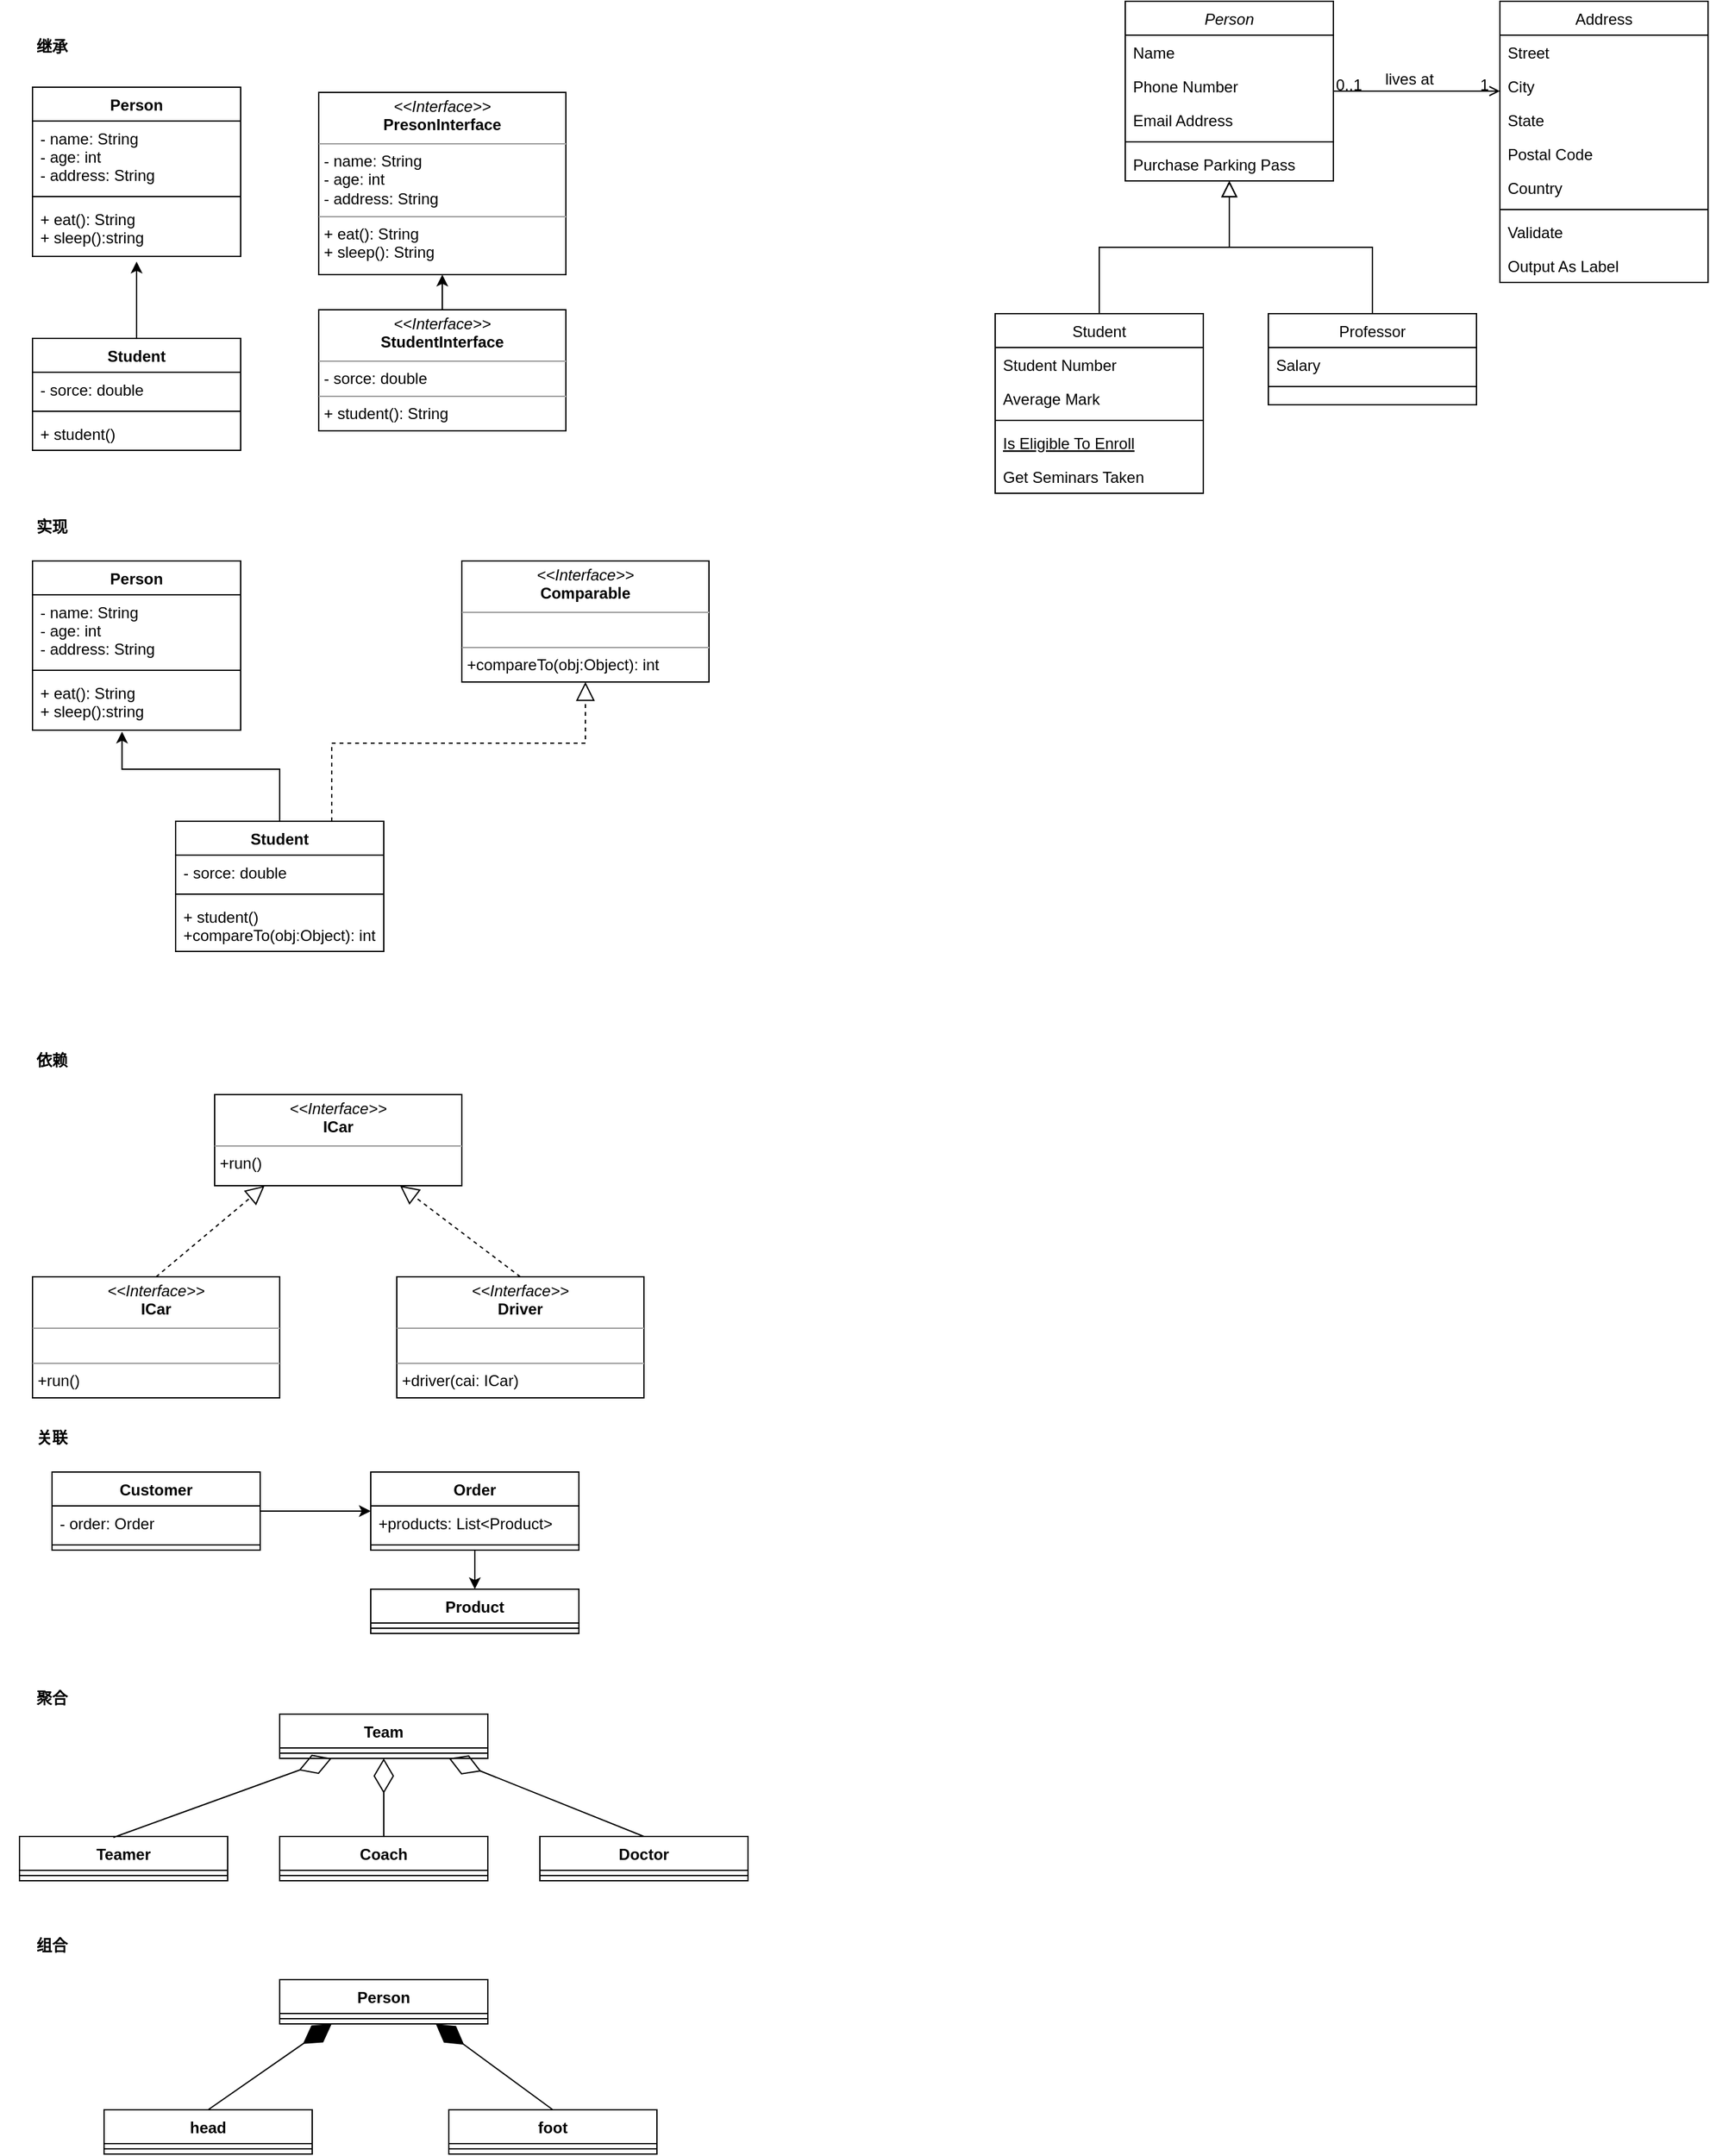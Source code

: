 <mxfile version="20.6.2" type="github">
  <diagram id="C5RBs43oDa-KdzZeNtuy" name="Page-1">
    <mxGraphModel dx="1973" dy="542" grid="1" gridSize="10" guides="1" tooltips="1" connect="1" arrows="1" fold="1" page="1" pageScale="1" pageWidth="827" pageHeight="1169" math="0" shadow="0">
      <root>
        <mxCell id="WIyWlLk6GJQsqaUBKTNV-0" />
        <mxCell id="WIyWlLk6GJQsqaUBKTNV-1" parent="WIyWlLk6GJQsqaUBKTNV-0" />
        <mxCell id="zkfFHV4jXpPFQw0GAbJ--0" value="Person" style="swimlane;fontStyle=2;align=center;verticalAlign=top;childLayout=stackLayout;horizontal=1;startSize=26;horizontalStack=0;resizeParent=1;resizeLast=0;collapsible=1;marginBottom=0;rounded=0;shadow=0;strokeWidth=1;" parent="WIyWlLk6GJQsqaUBKTNV-1" vertex="1">
          <mxGeometry x="70" y="10" width="160" height="138" as="geometry">
            <mxRectangle x="230" y="140" width="160" height="26" as="alternateBounds" />
          </mxGeometry>
        </mxCell>
        <mxCell id="zkfFHV4jXpPFQw0GAbJ--1" value="Name" style="text;align=left;verticalAlign=top;spacingLeft=4;spacingRight=4;overflow=hidden;rotatable=0;points=[[0,0.5],[1,0.5]];portConstraint=eastwest;" parent="zkfFHV4jXpPFQw0GAbJ--0" vertex="1">
          <mxGeometry y="26" width="160" height="26" as="geometry" />
        </mxCell>
        <mxCell id="zkfFHV4jXpPFQw0GAbJ--2" value="Phone Number" style="text;align=left;verticalAlign=top;spacingLeft=4;spacingRight=4;overflow=hidden;rotatable=0;points=[[0,0.5],[1,0.5]];portConstraint=eastwest;rounded=0;shadow=0;html=0;" parent="zkfFHV4jXpPFQw0GAbJ--0" vertex="1">
          <mxGeometry y="52" width="160" height="26" as="geometry" />
        </mxCell>
        <mxCell id="zkfFHV4jXpPFQw0GAbJ--3" value="Email Address" style="text;align=left;verticalAlign=top;spacingLeft=4;spacingRight=4;overflow=hidden;rotatable=0;points=[[0,0.5],[1,0.5]];portConstraint=eastwest;rounded=0;shadow=0;html=0;" parent="zkfFHV4jXpPFQw0GAbJ--0" vertex="1">
          <mxGeometry y="78" width="160" height="26" as="geometry" />
        </mxCell>
        <mxCell id="zkfFHV4jXpPFQw0GAbJ--4" value="" style="line;html=1;strokeWidth=1;align=left;verticalAlign=middle;spacingTop=-1;spacingLeft=3;spacingRight=3;rotatable=0;labelPosition=right;points=[];portConstraint=eastwest;" parent="zkfFHV4jXpPFQw0GAbJ--0" vertex="1">
          <mxGeometry y="104" width="160" height="8" as="geometry" />
        </mxCell>
        <mxCell id="zkfFHV4jXpPFQw0GAbJ--5" value="Purchase Parking Pass" style="text;align=left;verticalAlign=top;spacingLeft=4;spacingRight=4;overflow=hidden;rotatable=0;points=[[0,0.5],[1,0.5]];portConstraint=eastwest;" parent="zkfFHV4jXpPFQw0GAbJ--0" vertex="1">
          <mxGeometry y="112" width="160" height="26" as="geometry" />
        </mxCell>
        <mxCell id="zkfFHV4jXpPFQw0GAbJ--6" value="Student" style="swimlane;fontStyle=0;align=center;verticalAlign=top;childLayout=stackLayout;horizontal=1;startSize=26;horizontalStack=0;resizeParent=1;resizeLast=0;collapsible=1;marginBottom=0;rounded=0;shadow=0;strokeWidth=1;" parent="WIyWlLk6GJQsqaUBKTNV-1" vertex="1">
          <mxGeometry x="-30" y="250" width="160" height="138" as="geometry">
            <mxRectangle x="130" y="380" width="160" height="26" as="alternateBounds" />
          </mxGeometry>
        </mxCell>
        <mxCell id="zkfFHV4jXpPFQw0GAbJ--7" value="Student Number" style="text;align=left;verticalAlign=top;spacingLeft=4;spacingRight=4;overflow=hidden;rotatable=0;points=[[0,0.5],[1,0.5]];portConstraint=eastwest;" parent="zkfFHV4jXpPFQw0GAbJ--6" vertex="1">
          <mxGeometry y="26" width="160" height="26" as="geometry" />
        </mxCell>
        <mxCell id="zkfFHV4jXpPFQw0GAbJ--8" value="Average Mark" style="text;align=left;verticalAlign=top;spacingLeft=4;spacingRight=4;overflow=hidden;rotatable=0;points=[[0,0.5],[1,0.5]];portConstraint=eastwest;rounded=0;shadow=0;html=0;" parent="zkfFHV4jXpPFQw0GAbJ--6" vertex="1">
          <mxGeometry y="52" width="160" height="26" as="geometry" />
        </mxCell>
        <mxCell id="zkfFHV4jXpPFQw0GAbJ--9" value="" style="line;html=1;strokeWidth=1;align=left;verticalAlign=middle;spacingTop=-1;spacingLeft=3;spacingRight=3;rotatable=0;labelPosition=right;points=[];portConstraint=eastwest;" parent="zkfFHV4jXpPFQw0GAbJ--6" vertex="1">
          <mxGeometry y="78" width="160" height="8" as="geometry" />
        </mxCell>
        <mxCell id="zkfFHV4jXpPFQw0GAbJ--10" value="Is Eligible To Enroll" style="text;align=left;verticalAlign=top;spacingLeft=4;spacingRight=4;overflow=hidden;rotatable=0;points=[[0,0.5],[1,0.5]];portConstraint=eastwest;fontStyle=4" parent="zkfFHV4jXpPFQw0GAbJ--6" vertex="1">
          <mxGeometry y="86" width="160" height="26" as="geometry" />
        </mxCell>
        <mxCell id="zkfFHV4jXpPFQw0GAbJ--11" value="Get Seminars Taken" style="text;align=left;verticalAlign=top;spacingLeft=4;spacingRight=4;overflow=hidden;rotatable=0;points=[[0,0.5],[1,0.5]];portConstraint=eastwest;" parent="zkfFHV4jXpPFQw0GAbJ--6" vertex="1">
          <mxGeometry y="112" width="160" height="26" as="geometry" />
        </mxCell>
        <mxCell id="zkfFHV4jXpPFQw0GAbJ--12" value="" style="endArrow=block;endSize=10;endFill=0;shadow=0;strokeWidth=1;rounded=0;edgeStyle=elbowEdgeStyle;elbow=vertical;" parent="WIyWlLk6GJQsqaUBKTNV-1" source="zkfFHV4jXpPFQw0GAbJ--6" target="zkfFHV4jXpPFQw0GAbJ--0" edge="1">
          <mxGeometry width="160" relative="1" as="geometry">
            <mxPoint x="50" y="93" as="sourcePoint" />
            <mxPoint x="50" y="93" as="targetPoint" />
          </mxGeometry>
        </mxCell>
        <mxCell id="zkfFHV4jXpPFQw0GAbJ--13" value="Professor" style="swimlane;fontStyle=0;align=center;verticalAlign=top;childLayout=stackLayout;horizontal=1;startSize=26;horizontalStack=0;resizeParent=1;resizeLast=0;collapsible=1;marginBottom=0;rounded=0;shadow=0;strokeWidth=1;" parent="WIyWlLk6GJQsqaUBKTNV-1" vertex="1">
          <mxGeometry x="180" y="250" width="160" height="70" as="geometry">
            <mxRectangle x="340" y="380" width="170" height="26" as="alternateBounds" />
          </mxGeometry>
        </mxCell>
        <mxCell id="zkfFHV4jXpPFQw0GAbJ--14" value="Salary" style="text;align=left;verticalAlign=top;spacingLeft=4;spacingRight=4;overflow=hidden;rotatable=0;points=[[0,0.5],[1,0.5]];portConstraint=eastwest;" parent="zkfFHV4jXpPFQw0GAbJ--13" vertex="1">
          <mxGeometry y="26" width="160" height="26" as="geometry" />
        </mxCell>
        <mxCell id="zkfFHV4jXpPFQw0GAbJ--15" value="" style="line;html=1;strokeWidth=1;align=left;verticalAlign=middle;spacingTop=-1;spacingLeft=3;spacingRight=3;rotatable=0;labelPosition=right;points=[];portConstraint=eastwest;" parent="zkfFHV4jXpPFQw0GAbJ--13" vertex="1">
          <mxGeometry y="52" width="160" height="8" as="geometry" />
        </mxCell>
        <mxCell id="zkfFHV4jXpPFQw0GAbJ--16" value="" style="endArrow=block;endSize=10;endFill=0;shadow=0;strokeWidth=1;rounded=0;edgeStyle=elbowEdgeStyle;elbow=vertical;" parent="WIyWlLk6GJQsqaUBKTNV-1" source="zkfFHV4jXpPFQw0GAbJ--13" target="zkfFHV4jXpPFQw0GAbJ--0" edge="1">
          <mxGeometry width="160" relative="1" as="geometry">
            <mxPoint x="60" y="263" as="sourcePoint" />
            <mxPoint x="160" y="161" as="targetPoint" />
          </mxGeometry>
        </mxCell>
        <mxCell id="zkfFHV4jXpPFQw0GAbJ--17" value="Address" style="swimlane;fontStyle=0;align=center;verticalAlign=top;childLayout=stackLayout;horizontal=1;startSize=26;horizontalStack=0;resizeParent=1;resizeLast=0;collapsible=1;marginBottom=0;rounded=0;shadow=0;strokeWidth=1;" parent="WIyWlLk6GJQsqaUBKTNV-1" vertex="1">
          <mxGeometry x="358" y="10" width="160" height="216" as="geometry">
            <mxRectangle x="550" y="140" width="160" height="26" as="alternateBounds" />
          </mxGeometry>
        </mxCell>
        <mxCell id="zkfFHV4jXpPFQw0GAbJ--18" value="Street" style="text;align=left;verticalAlign=top;spacingLeft=4;spacingRight=4;overflow=hidden;rotatable=0;points=[[0,0.5],[1,0.5]];portConstraint=eastwest;" parent="zkfFHV4jXpPFQw0GAbJ--17" vertex="1">
          <mxGeometry y="26" width="160" height="26" as="geometry" />
        </mxCell>
        <mxCell id="zkfFHV4jXpPFQw0GAbJ--19" value="City" style="text;align=left;verticalAlign=top;spacingLeft=4;spacingRight=4;overflow=hidden;rotatable=0;points=[[0,0.5],[1,0.5]];portConstraint=eastwest;rounded=0;shadow=0;html=0;" parent="zkfFHV4jXpPFQw0GAbJ--17" vertex="1">
          <mxGeometry y="52" width="160" height="26" as="geometry" />
        </mxCell>
        <mxCell id="zkfFHV4jXpPFQw0GAbJ--20" value="State" style="text;align=left;verticalAlign=top;spacingLeft=4;spacingRight=4;overflow=hidden;rotatable=0;points=[[0,0.5],[1,0.5]];portConstraint=eastwest;rounded=0;shadow=0;html=0;" parent="zkfFHV4jXpPFQw0GAbJ--17" vertex="1">
          <mxGeometry y="78" width="160" height="26" as="geometry" />
        </mxCell>
        <mxCell id="zkfFHV4jXpPFQw0GAbJ--21" value="Postal Code" style="text;align=left;verticalAlign=top;spacingLeft=4;spacingRight=4;overflow=hidden;rotatable=0;points=[[0,0.5],[1,0.5]];portConstraint=eastwest;rounded=0;shadow=0;html=0;" parent="zkfFHV4jXpPFQw0GAbJ--17" vertex="1">
          <mxGeometry y="104" width="160" height="26" as="geometry" />
        </mxCell>
        <mxCell id="zkfFHV4jXpPFQw0GAbJ--22" value="Country" style="text;align=left;verticalAlign=top;spacingLeft=4;spacingRight=4;overflow=hidden;rotatable=0;points=[[0,0.5],[1,0.5]];portConstraint=eastwest;rounded=0;shadow=0;html=0;" parent="zkfFHV4jXpPFQw0GAbJ--17" vertex="1">
          <mxGeometry y="130" width="160" height="26" as="geometry" />
        </mxCell>
        <mxCell id="zkfFHV4jXpPFQw0GAbJ--23" value="" style="line;html=1;strokeWidth=1;align=left;verticalAlign=middle;spacingTop=-1;spacingLeft=3;spacingRight=3;rotatable=0;labelPosition=right;points=[];portConstraint=eastwest;" parent="zkfFHV4jXpPFQw0GAbJ--17" vertex="1">
          <mxGeometry y="156" width="160" height="8" as="geometry" />
        </mxCell>
        <mxCell id="zkfFHV4jXpPFQw0GAbJ--24" value="Validate" style="text;align=left;verticalAlign=top;spacingLeft=4;spacingRight=4;overflow=hidden;rotatable=0;points=[[0,0.5],[1,0.5]];portConstraint=eastwest;" parent="zkfFHV4jXpPFQw0GAbJ--17" vertex="1">
          <mxGeometry y="164" width="160" height="26" as="geometry" />
        </mxCell>
        <mxCell id="zkfFHV4jXpPFQw0GAbJ--25" value="Output As Label" style="text;align=left;verticalAlign=top;spacingLeft=4;spacingRight=4;overflow=hidden;rotatable=0;points=[[0,0.5],[1,0.5]];portConstraint=eastwest;" parent="zkfFHV4jXpPFQw0GAbJ--17" vertex="1">
          <mxGeometry y="190" width="160" height="26" as="geometry" />
        </mxCell>
        <mxCell id="zkfFHV4jXpPFQw0GAbJ--26" value="" style="endArrow=open;shadow=0;strokeWidth=1;rounded=0;endFill=1;edgeStyle=elbowEdgeStyle;elbow=vertical;" parent="WIyWlLk6GJQsqaUBKTNV-1" source="zkfFHV4jXpPFQw0GAbJ--0" target="zkfFHV4jXpPFQw0GAbJ--17" edge="1">
          <mxGeometry x="0.5" y="41" relative="1" as="geometry">
            <mxPoint x="230" y="82" as="sourcePoint" />
            <mxPoint x="390" y="82" as="targetPoint" />
            <mxPoint x="-40" y="32" as="offset" />
          </mxGeometry>
        </mxCell>
        <mxCell id="zkfFHV4jXpPFQw0GAbJ--27" value="0..1" style="resizable=0;align=left;verticalAlign=bottom;labelBackgroundColor=none;fontSize=12;" parent="zkfFHV4jXpPFQw0GAbJ--26" connectable="0" vertex="1">
          <mxGeometry x="-1" relative="1" as="geometry">
            <mxPoint y="4" as="offset" />
          </mxGeometry>
        </mxCell>
        <mxCell id="zkfFHV4jXpPFQw0GAbJ--28" value="1" style="resizable=0;align=right;verticalAlign=bottom;labelBackgroundColor=none;fontSize=12;" parent="zkfFHV4jXpPFQw0GAbJ--26" connectable="0" vertex="1">
          <mxGeometry x="1" relative="1" as="geometry">
            <mxPoint x="-7" y="4" as="offset" />
          </mxGeometry>
        </mxCell>
        <mxCell id="zkfFHV4jXpPFQw0GAbJ--29" value="lives at" style="text;html=1;resizable=0;points=[];;align=center;verticalAlign=middle;labelBackgroundColor=none;rounded=0;shadow=0;strokeWidth=1;fontSize=12;" parent="zkfFHV4jXpPFQw0GAbJ--26" vertex="1" connectable="0">
          <mxGeometry x="0.5" y="49" relative="1" as="geometry">
            <mxPoint x="-38" y="40" as="offset" />
          </mxGeometry>
        </mxCell>
        <mxCell id="ekH85DzAZv-KaJIorIdI-0" value="Person" style="swimlane;fontStyle=1;align=center;verticalAlign=top;childLayout=stackLayout;horizontal=1;startSize=26;horizontalStack=0;resizeParent=1;resizeParentMax=0;resizeLast=0;collapsible=1;marginBottom=0;" vertex="1" parent="WIyWlLk6GJQsqaUBKTNV-1">
          <mxGeometry x="-770" y="76" width="160" height="130" as="geometry" />
        </mxCell>
        <mxCell id="ekH85DzAZv-KaJIorIdI-1" value="- name: String&#xa;- age: int&#xa;- address: String" style="text;strokeColor=none;fillColor=none;align=left;verticalAlign=top;spacingLeft=4;spacingRight=4;overflow=hidden;rotatable=0;points=[[0,0.5],[1,0.5]];portConstraint=eastwest;" vertex="1" parent="ekH85DzAZv-KaJIorIdI-0">
          <mxGeometry y="26" width="160" height="54" as="geometry" />
        </mxCell>
        <mxCell id="ekH85DzAZv-KaJIorIdI-2" value="" style="line;strokeWidth=1;fillColor=none;align=left;verticalAlign=middle;spacingTop=-1;spacingLeft=3;spacingRight=3;rotatable=0;labelPosition=right;points=[];portConstraint=eastwest;strokeColor=inherit;" vertex="1" parent="ekH85DzAZv-KaJIorIdI-0">
          <mxGeometry y="80" width="160" height="8" as="geometry" />
        </mxCell>
        <mxCell id="ekH85DzAZv-KaJIorIdI-3" value="+ eat(): String&#xa;+ sleep():string" style="text;strokeColor=none;fillColor=none;align=left;verticalAlign=top;spacingLeft=4;spacingRight=4;overflow=hidden;rotatable=0;points=[[0,0.5],[1,0.5]];portConstraint=eastwest;" vertex="1" parent="ekH85DzAZv-KaJIorIdI-0">
          <mxGeometry y="88" width="160" height="42" as="geometry" />
        </mxCell>
        <mxCell id="ekH85DzAZv-KaJIorIdI-17" style="edgeStyle=orthogonalEdgeStyle;rounded=0;orthogonalLoop=1;jettySize=auto;html=1;" edge="1" parent="WIyWlLk6GJQsqaUBKTNV-1" source="ekH85DzAZv-KaJIorIdI-4">
          <mxGeometry relative="1" as="geometry">
            <mxPoint x="-690" y="210" as="targetPoint" />
          </mxGeometry>
        </mxCell>
        <mxCell id="ekH85DzAZv-KaJIorIdI-4" value="Student" style="swimlane;fontStyle=1;align=center;verticalAlign=top;childLayout=stackLayout;horizontal=1;startSize=26;horizontalStack=0;resizeParent=1;resizeParentMax=0;resizeLast=0;collapsible=1;marginBottom=0;" vertex="1" parent="WIyWlLk6GJQsqaUBKTNV-1">
          <mxGeometry x="-770" y="269" width="160" height="86" as="geometry" />
        </mxCell>
        <mxCell id="ekH85DzAZv-KaJIorIdI-5" value="- sorce: double" style="text;strokeColor=none;fillColor=none;align=left;verticalAlign=top;spacingLeft=4;spacingRight=4;overflow=hidden;rotatable=0;points=[[0,0.5],[1,0.5]];portConstraint=eastwest;" vertex="1" parent="ekH85DzAZv-KaJIorIdI-4">
          <mxGeometry y="26" width="160" height="26" as="geometry" />
        </mxCell>
        <mxCell id="ekH85DzAZv-KaJIorIdI-6" value="" style="line;strokeWidth=1;fillColor=none;align=left;verticalAlign=middle;spacingTop=-1;spacingLeft=3;spacingRight=3;rotatable=0;labelPosition=right;points=[];portConstraint=eastwest;strokeColor=inherit;" vertex="1" parent="ekH85DzAZv-KaJIorIdI-4">
          <mxGeometry y="52" width="160" height="8" as="geometry" />
        </mxCell>
        <mxCell id="ekH85DzAZv-KaJIorIdI-7" value="+ student()" style="text;strokeColor=none;fillColor=none;align=left;verticalAlign=top;spacingLeft=4;spacingRight=4;overflow=hidden;rotatable=0;points=[[0,0.5],[1,0.5]];portConstraint=eastwest;" vertex="1" parent="ekH85DzAZv-KaJIorIdI-4">
          <mxGeometry y="60" width="160" height="26" as="geometry" />
        </mxCell>
        <mxCell id="ekH85DzAZv-KaJIorIdI-20" style="edgeStyle=orthogonalEdgeStyle;rounded=0;orthogonalLoop=1;jettySize=auto;html=1;" edge="1" parent="WIyWlLk6GJQsqaUBKTNV-1" source="ekH85DzAZv-KaJIorIdI-18" target="ekH85DzAZv-KaJIorIdI-19">
          <mxGeometry relative="1" as="geometry" />
        </mxCell>
        <mxCell id="ekH85DzAZv-KaJIorIdI-18" value="&lt;p style=&quot;margin:0px;margin-top:4px;text-align:center;&quot;&gt;&lt;i&gt;&amp;lt;&amp;lt;Interface&amp;gt;&amp;gt;&lt;/i&gt;&lt;br&gt;&lt;b&gt;StudentInterface&lt;/b&gt;&lt;/p&gt;&lt;hr size=&quot;1&quot;&gt;&lt;p style=&quot;margin:0px;margin-left:4px;&quot;&gt;- sorce: double&lt;br&gt;&lt;/p&gt;&lt;hr size=&quot;1&quot;&gt;&lt;p style=&quot;margin:0px;margin-left:4px;&quot;&gt;+ student(): String&lt;br&gt;&lt;/p&gt;" style="verticalAlign=top;align=left;overflow=fill;fontSize=12;fontFamily=Helvetica;html=1;" vertex="1" parent="WIyWlLk6GJQsqaUBKTNV-1">
          <mxGeometry x="-550" y="247" width="190" height="93" as="geometry" />
        </mxCell>
        <mxCell id="ekH85DzAZv-KaJIorIdI-19" value="&lt;p style=&quot;margin:0px;margin-top:4px;text-align:center;&quot;&gt;&lt;i&gt;&amp;lt;&amp;lt;Interface&amp;gt;&amp;gt;&lt;/i&gt;&lt;br&gt;&lt;b&gt;PresonInterface&lt;/b&gt;&lt;/p&gt;&lt;hr size=&quot;1&quot;&gt;&lt;p style=&quot;margin:0px;margin-left:4px;&quot;&gt;- name: String&lt;br style=&quot;padding: 0px; margin: 0px;&quot;&gt;- age: int&lt;br style=&quot;padding: 0px; margin: 0px;&quot;&gt;- address: String&lt;br&gt;&lt;/p&gt;&lt;hr size=&quot;1&quot;&gt;&lt;p style=&quot;margin:0px;margin-left:4px;&quot;&gt;+ eat(): String&lt;br style=&quot;padding: 0px; margin: 0px;&quot;&gt;+ sleep(): String&lt;br&gt;&lt;/p&gt;" style="verticalAlign=top;align=left;overflow=fill;fontSize=12;fontFamily=Helvetica;html=1;" vertex="1" parent="WIyWlLk6GJQsqaUBKTNV-1">
          <mxGeometry x="-550" y="80" width="190" height="140" as="geometry" />
        </mxCell>
        <mxCell id="ekH85DzAZv-KaJIorIdI-21" style="edgeStyle=orthogonalEdgeStyle;rounded=0;orthogonalLoop=1;jettySize=auto;html=1;exitX=0.5;exitY=1;exitDx=0;exitDy=0;" edge="1" parent="WIyWlLk6GJQsqaUBKTNV-1" source="ekH85DzAZv-KaJIorIdI-18" target="ekH85DzAZv-KaJIorIdI-18">
          <mxGeometry relative="1" as="geometry" />
        </mxCell>
        <mxCell id="ekH85DzAZv-KaJIorIdI-22" value="继承" style="text;align=center;fontStyle=1;verticalAlign=middle;spacingLeft=3;spacingRight=3;strokeColor=none;rotatable=0;points=[[0,0.5],[1,0.5]];portConstraint=eastwest;" vertex="1" parent="WIyWlLk6GJQsqaUBKTNV-1">
          <mxGeometry x="-790" y="30" width="70" height="28" as="geometry" />
        </mxCell>
        <mxCell id="ekH85DzAZv-KaJIorIdI-24" value="实现" style="text;align=center;fontStyle=1;verticalAlign=middle;spacingLeft=3;spacingRight=3;strokeColor=none;rotatable=0;points=[[0,0.5],[1,0.5]];portConstraint=eastwest;" vertex="1" parent="WIyWlLk6GJQsqaUBKTNV-1">
          <mxGeometry x="-795" y="400" width="80" height="26" as="geometry" />
        </mxCell>
        <mxCell id="ekH85DzAZv-KaJIorIdI-25" value="Person" style="swimlane;fontStyle=1;align=center;verticalAlign=top;childLayout=stackLayout;horizontal=1;startSize=26;horizontalStack=0;resizeParent=1;resizeParentMax=0;resizeLast=0;collapsible=1;marginBottom=0;" vertex="1" parent="WIyWlLk6GJQsqaUBKTNV-1">
          <mxGeometry x="-770" y="440" width="160" height="130" as="geometry" />
        </mxCell>
        <mxCell id="ekH85DzAZv-KaJIorIdI-26" value="- name: String&#xa;- age: int&#xa;- address: String" style="text;strokeColor=none;fillColor=none;align=left;verticalAlign=top;spacingLeft=4;spacingRight=4;overflow=hidden;rotatable=0;points=[[0,0.5],[1,0.5]];portConstraint=eastwest;" vertex="1" parent="ekH85DzAZv-KaJIorIdI-25">
          <mxGeometry y="26" width="160" height="54" as="geometry" />
        </mxCell>
        <mxCell id="ekH85DzAZv-KaJIorIdI-27" value="" style="line;strokeWidth=1;fillColor=none;align=left;verticalAlign=middle;spacingTop=-1;spacingLeft=3;spacingRight=3;rotatable=0;labelPosition=right;points=[];portConstraint=eastwest;strokeColor=inherit;" vertex="1" parent="ekH85DzAZv-KaJIorIdI-25">
          <mxGeometry y="80" width="160" height="8" as="geometry" />
        </mxCell>
        <mxCell id="ekH85DzAZv-KaJIorIdI-28" value="+ eat(): String&#xa;+ sleep():string" style="text;strokeColor=none;fillColor=none;align=left;verticalAlign=top;spacingLeft=4;spacingRight=4;overflow=hidden;rotatable=0;points=[[0,0.5],[1,0.5]];portConstraint=eastwest;" vertex="1" parent="ekH85DzAZv-KaJIorIdI-25">
          <mxGeometry y="88" width="160" height="42" as="geometry" />
        </mxCell>
        <mxCell id="ekH85DzAZv-KaJIorIdI-39" style="edgeStyle=orthogonalEdgeStyle;rounded=0;orthogonalLoop=1;jettySize=auto;html=1;entryX=0.43;entryY=1.026;entryDx=0;entryDy=0;entryPerimeter=0;" edge="1" parent="WIyWlLk6GJQsqaUBKTNV-1" source="ekH85DzAZv-KaJIorIdI-29" target="ekH85DzAZv-KaJIorIdI-28">
          <mxGeometry relative="1" as="geometry">
            <mxPoint x="-709.966" y="590" as="targetPoint" />
            <Array as="points">
              <mxPoint x="-580" y="600" />
              <mxPoint x="-701" y="600" />
            </Array>
          </mxGeometry>
        </mxCell>
        <mxCell id="ekH85DzAZv-KaJIorIdI-29" value="Student" style="swimlane;fontStyle=1;align=center;verticalAlign=top;childLayout=stackLayout;horizontal=1;startSize=26;horizontalStack=0;resizeParent=1;resizeParentMax=0;resizeLast=0;collapsible=1;marginBottom=0;" vertex="1" parent="WIyWlLk6GJQsqaUBKTNV-1">
          <mxGeometry x="-660" y="640" width="160" height="100" as="geometry" />
        </mxCell>
        <mxCell id="ekH85DzAZv-KaJIorIdI-30" value="- sorce: double" style="text;strokeColor=none;fillColor=none;align=left;verticalAlign=top;spacingLeft=4;spacingRight=4;overflow=hidden;rotatable=0;points=[[0,0.5],[1,0.5]];portConstraint=eastwest;" vertex="1" parent="ekH85DzAZv-KaJIorIdI-29">
          <mxGeometry y="26" width="160" height="26" as="geometry" />
        </mxCell>
        <mxCell id="ekH85DzAZv-KaJIorIdI-31" value="" style="line;strokeWidth=1;fillColor=none;align=left;verticalAlign=middle;spacingTop=-1;spacingLeft=3;spacingRight=3;rotatable=0;labelPosition=right;points=[];portConstraint=eastwest;strokeColor=inherit;" vertex="1" parent="ekH85DzAZv-KaJIorIdI-29">
          <mxGeometry y="52" width="160" height="8" as="geometry" />
        </mxCell>
        <mxCell id="ekH85DzAZv-KaJIorIdI-32" value="+ student()&#xa;+compareTo(obj:Object): int" style="text;strokeColor=none;fillColor=none;align=left;verticalAlign=top;spacingLeft=4;spacingRight=4;overflow=hidden;rotatable=0;points=[[0,0.5],[1,0.5]];portConstraint=eastwest;" vertex="1" parent="ekH85DzAZv-KaJIorIdI-29">
          <mxGeometry y="60" width="160" height="40" as="geometry" />
        </mxCell>
        <mxCell id="ekH85DzAZv-KaJIorIdI-33" value="&lt;p style=&quot;margin:0px;margin-top:4px;text-align:center;&quot;&gt;&lt;i&gt;&amp;lt;&amp;lt;Interface&amp;gt;&amp;gt;&lt;/i&gt;&lt;br&gt;&lt;b&gt;Comparable&lt;/b&gt;&lt;/p&gt;&lt;hr size=&quot;1&quot;&gt;&lt;p style=&quot;margin:0px;margin-left:4px;&quot;&gt;&lt;br&gt;&lt;/p&gt;&lt;hr size=&quot;1&quot;&gt;&lt;p style=&quot;margin:0px;margin-left:4px;&quot;&gt;+compareTo(obj:Object): int&lt;br&gt;&lt;/p&gt;" style="verticalAlign=top;align=left;overflow=fill;fontSize=12;fontFamily=Helvetica;html=1;" vertex="1" parent="WIyWlLk6GJQsqaUBKTNV-1">
          <mxGeometry x="-440" y="440" width="190" height="93" as="geometry" />
        </mxCell>
        <mxCell id="ekH85DzAZv-KaJIorIdI-34" style="edgeStyle=orthogonalEdgeStyle;rounded=0;orthogonalLoop=1;jettySize=auto;html=1;exitX=0.5;exitY=1;exitDx=0;exitDy=0;" edge="1" parent="WIyWlLk6GJQsqaUBKTNV-1" source="ekH85DzAZv-KaJIorIdI-33" target="ekH85DzAZv-KaJIorIdI-33">
          <mxGeometry relative="1" as="geometry" />
        </mxCell>
        <mxCell id="ekH85DzAZv-KaJIorIdI-40" value="" style="endArrow=block;dashed=1;endFill=0;endSize=12;html=1;rounded=0;exitX=0.75;exitY=0;exitDx=0;exitDy=0;entryX=0.5;entryY=1;entryDx=0;entryDy=0;" edge="1" parent="WIyWlLk6GJQsqaUBKTNV-1" source="ekH85DzAZv-KaJIorIdI-29" target="ekH85DzAZv-KaJIorIdI-33">
          <mxGeometry width="160" relative="1" as="geometry">
            <mxPoint x="-550" y="580" as="sourcePoint" />
            <mxPoint x="-310" y="580" as="targetPoint" />
            <Array as="points">
              <mxPoint x="-540" y="580" />
              <mxPoint x="-345" y="580" />
            </Array>
          </mxGeometry>
        </mxCell>
        <mxCell id="ekH85DzAZv-KaJIorIdI-42" value="&lt;p style=&quot;margin:0px;margin-top:4px;text-align:center;&quot;&gt;&lt;i&gt;&amp;lt;&amp;lt;Interface&amp;gt;&amp;gt;&lt;/i&gt;&lt;br&gt;&lt;b&gt;ICar&lt;/b&gt;&lt;/p&gt;&lt;hr size=&quot;1&quot;&gt;&lt;p style=&quot;margin:0px;margin-left:4px;&quot;&gt;+run()&lt;br&gt;&lt;/p&gt;" style="verticalAlign=top;align=left;overflow=fill;fontSize=12;fontFamily=Helvetica;html=1;" vertex="1" parent="WIyWlLk6GJQsqaUBKTNV-1">
          <mxGeometry x="-630" y="850" width="190" height="70" as="geometry" />
        </mxCell>
        <mxCell id="ekH85DzAZv-KaJIorIdI-43" style="edgeStyle=orthogonalEdgeStyle;rounded=0;orthogonalLoop=1;jettySize=auto;html=1;exitX=0.5;exitY=1;exitDx=0;exitDy=0;" edge="1" parent="WIyWlLk6GJQsqaUBKTNV-1" source="ekH85DzAZv-KaJIorIdI-42" target="ekH85DzAZv-KaJIorIdI-42">
          <mxGeometry relative="1" as="geometry" />
        </mxCell>
        <mxCell id="ekH85DzAZv-KaJIorIdI-44" value="&lt;p style=&quot;margin:0px;margin-top:4px;text-align:center;&quot;&gt;&lt;i&gt;&amp;lt;&amp;lt;Interface&amp;gt;&amp;gt;&lt;/i&gt;&lt;br&gt;&lt;b&gt;ICar&lt;/b&gt;&lt;/p&gt;&lt;hr size=&quot;1&quot;&gt;&lt;p style=&quot;margin:0px;margin-left:4px;&quot;&gt;&lt;br&gt;&lt;/p&gt;&lt;hr size=&quot;1&quot;&gt;&lt;p style=&quot;margin:0px;margin-left:4px;&quot;&gt;+run()&lt;br&gt;&lt;/p&gt;" style="verticalAlign=top;align=left;overflow=fill;fontSize=12;fontFamily=Helvetica;html=1;" vertex="1" parent="WIyWlLk6GJQsqaUBKTNV-1">
          <mxGeometry x="-770" y="990" width="190" height="93" as="geometry" />
        </mxCell>
        <mxCell id="ekH85DzAZv-KaJIorIdI-45" style="edgeStyle=orthogonalEdgeStyle;rounded=0;orthogonalLoop=1;jettySize=auto;html=1;exitX=0.5;exitY=1;exitDx=0;exitDy=0;" edge="1" parent="WIyWlLk6GJQsqaUBKTNV-1" source="ekH85DzAZv-KaJIorIdI-44" target="ekH85DzAZv-KaJIorIdI-44">
          <mxGeometry relative="1" as="geometry" />
        </mxCell>
        <mxCell id="ekH85DzAZv-KaJIorIdI-46" value="依赖" style="text;align=center;fontStyle=1;verticalAlign=middle;spacingLeft=3;spacingRight=3;strokeColor=none;rotatable=0;points=[[0,0.5],[1,0.5]];portConstraint=eastwest;" vertex="1" parent="WIyWlLk6GJQsqaUBKTNV-1">
          <mxGeometry x="-795" y="810" width="80" height="26" as="geometry" />
        </mxCell>
        <mxCell id="ekH85DzAZv-KaJIorIdI-47" value="&lt;p style=&quot;margin:0px;margin-top:4px;text-align:center;&quot;&gt;&lt;i&gt;&amp;lt;&amp;lt;Interface&amp;gt;&amp;gt;&lt;/i&gt;&lt;br&gt;&lt;b&gt;Driver&lt;/b&gt;&lt;/p&gt;&lt;hr size=&quot;1&quot;&gt;&lt;p style=&quot;margin:0px;margin-left:4px;&quot;&gt;&lt;br&gt;&lt;/p&gt;&lt;hr size=&quot;1&quot;&gt;&lt;p style=&quot;margin:0px;margin-left:4px;&quot;&gt;+driver(cai: ICar)&lt;br&gt;&lt;/p&gt;" style="verticalAlign=top;align=left;overflow=fill;fontSize=12;fontFamily=Helvetica;html=1;" vertex="1" parent="WIyWlLk6GJQsqaUBKTNV-1">
          <mxGeometry x="-490" y="990" width="190" height="93" as="geometry" />
        </mxCell>
        <mxCell id="ekH85DzAZv-KaJIorIdI-48" style="edgeStyle=orthogonalEdgeStyle;rounded=0;orthogonalLoop=1;jettySize=auto;html=1;exitX=0.5;exitY=1;exitDx=0;exitDy=0;" edge="1" parent="WIyWlLk6GJQsqaUBKTNV-1" source="ekH85DzAZv-KaJIorIdI-47" target="ekH85DzAZv-KaJIorIdI-47">
          <mxGeometry relative="1" as="geometry" />
        </mxCell>
        <mxCell id="ekH85DzAZv-KaJIorIdI-49" value="" style="endArrow=block;dashed=1;endFill=0;endSize=12;html=1;rounded=0;exitX=0.5;exitY=0;exitDx=0;exitDy=0;entryX=0.202;entryY=1.001;entryDx=0;entryDy=0;entryPerimeter=0;" edge="1" parent="WIyWlLk6GJQsqaUBKTNV-1" source="ekH85DzAZv-KaJIorIdI-44" target="ekH85DzAZv-KaJIorIdI-42">
          <mxGeometry width="160" relative="1" as="geometry">
            <mxPoint x="-700" y="950" as="sourcePoint" />
            <mxPoint x="-540" y="950" as="targetPoint" />
          </mxGeometry>
        </mxCell>
        <mxCell id="ekH85DzAZv-KaJIorIdI-50" value="" style="endArrow=block;dashed=1;endFill=0;endSize=12;html=1;rounded=0;exitX=0.5;exitY=0;exitDx=0;exitDy=0;entryX=0.75;entryY=1;entryDx=0;entryDy=0;" edge="1" parent="WIyWlLk6GJQsqaUBKTNV-1" source="ekH85DzAZv-KaJIorIdI-47" target="ekH85DzAZv-KaJIorIdI-42">
          <mxGeometry width="160" relative="1" as="geometry">
            <mxPoint x="-360" y="910" as="sourcePoint" />
            <mxPoint x="-540" y="920" as="targetPoint" />
          </mxGeometry>
        </mxCell>
        <mxCell id="ekH85DzAZv-KaJIorIdI-51" value="关联" style="text;align=center;fontStyle=1;verticalAlign=middle;spacingLeft=3;spacingRight=3;strokeColor=none;rotatable=0;points=[[0,0.5],[1,0.5]];portConstraint=eastwest;" vertex="1" parent="WIyWlLk6GJQsqaUBKTNV-1">
          <mxGeometry x="-795" y="1100" width="80" height="26" as="geometry" />
        </mxCell>
        <mxCell id="ekH85DzAZv-KaJIorIdI-64" style="edgeStyle=orthogonalEdgeStyle;rounded=0;orthogonalLoop=1;jettySize=auto;html=1;" edge="1" parent="WIyWlLk6GJQsqaUBKTNV-1" source="ekH85DzAZv-KaJIorIdI-52" target="ekH85DzAZv-KaJIorIdI-61">
          <mxGeometry relative="1" as="geometry" />
        </mxCell>
        <mxCell id="ekH85DzAZv-KaJIorIdI-52" value="Customer" style="swimlane;fontStyle=1;align=center;verticalAlign=top;childLayout=stackLayout;horizontal=1;startSize=26;horizontalStack=0;resizeParent=1;resizeParentMax=0;resizeLast=0;collapsible=1;marginBottom=0;" vertex="1" parent="WIyWlLk6GJQsqaUBKTNV-1">
          <mxGeometry x="-755" y="1140" width="160" height="60" as="geometry" />
        </mxCell>
        <mxCell id="ekH85DzAZv-KaJIorIdI-53" value="- order: Order" style="text;strokeColor=none;fillColor=none;align=left;verticalAlign=top;spacingLeft=4;spacingRight=4;overflow=hidden;rotatable=0;points=[[0,0.5],[1,0.5]];portConstraint=eastwest;" vertex="1" parent="ekH85DzAZv-KaJIorIdI-52">
          <mxGeometry y="26" width="160" height="26" as="geometry" />
        </mxCell>
        <mxCell id="ekH85DzAZv-KaJIorIdI-54" value="" style="line;strokeWidth=1;fillColor=none;align=left;verticalAlign=middle;spacingTop=-1;spacingLeft=3;spacingRight=3;rotatable=0;labelPosition=right;points=[];portConstraint=eastwest;strokeColor=inherit;" vertex="1" parent="ekH85DzAZv-KaJIorIdI-52">
          <mxGeometry y="52" width="160" height="8" as="geometry" />
        </mxCell>
        <mxCell id="ekH85DzAZv-KaJIorIdI-68" style="edgeStyle=orthogonalEdgeStyle;rounded=0;orthogonalLoop=1;jettySize=auto;html=1;" edge="1" parent="WIyWlLk6GJQsqaUBKTNV-1" source="ekH85DzAZv-KaJIorIdI-61" target="ekH85DzAZv-KaJIorIdI-65">
          <mxGeometry relative="1" as="geometry" />
        </mxCell>
        <mxCell id="ekH85DzAZv-KaJIorIdI-61" value="Order" style="swimlane;fontStyle=1;align=center;verticalAlign=top;childLayout=stackLayout;horizontal=1;startSize=26;horizontalStack=0;resizeParent=1;resizeParentMax=0;resizeLast=0;collapsible=1;marginBottom=0;" vertex="1" parent="WIyWlLk6GJQsqaUBKTNV-1">
          <mxGeometry x="-510" y="1140" width="160" height="60" as="geometry" />
        </mxCell>
        <mxCell id="ekH85DzAZv-KaJIorIdI-62" value="+products: List&lt;Product&gt;" style="text;strokeColor=none;fillColor=none;align=left;verticalAlign=top;spacingLeft=4;spacingRight=4;overflow=hidden;rotatable=0;points=[[0,0.5],[1,0.5]];portConstraint=eastwest;" vertex="1" parent="ekH85DzAZv-KaJIorIdI-61">
          <mxGeometry y="26" width="160" height="26" as="geometry" />
        </mxCell>
        <mxCell id="ekH85DzAZv-KaJIorIdI-63" value="" style="line;strokeWidth=1;fillColor=none;align=left;verticalAlign=middle;spacingTop=-1;spacingLeft=3;spacingRight=3;rotatable=0;labelPosition=right;points=[];portConstraint=eastwest;strokeColor=inherit;" vertex="1" parent="ekH85DzAZv-KaJIorIdI-61">
          <mxGeometry y="52" width="160" height="8" as="geometry" />
        </mxCell>
        <mxCell id="ekH85DzAZv-KaJIorIdI-65" value="Product" style="swimlane;fontStyle=1;align=center;verticalAlign=top;childLayout=stackLayout;horizontal=1;startSize=26;horizontalStack=0;resizeParent=1;resizeParentMax=0;resizeLast=0;collapsible=1;marginBottom=0;" vertex="1" parent="WIyWlLk6GJQsqaUBKTNV-1">
          <mxGeometry x="-510" y="1230" width="160" height="34" as="geometry" />
        </mxCell>
        <mxCell id="ekH85DzAZv-KaJIorIdI-67" value="" style="line;strokeWidth=1;fillColor=none;align=left;verticalAlign=middle;spacingTop=-1;spacingLeft=3;spacingRight=3;rotatable=0;labelPosition=right;points=[];portConstraint=eastwest;strokeColor=inherit;" vertex="1" parent="ekH85DzAZv-KaJIorIdI-65">
          <mxGeometry y="26" width="160" height="8" as="geometry" />
        </mxCell>
        <mxCell id="ekH85DzAZv-KaJIorIdI-69" value="聚合" style="text;align=center;fontStyle=1;verticalAlign=middle;spacingLeft=3;spacingRight=3;strokeColor=none;rotatable=0;points=[[0,0.5],[1,0.5]];portConstraint=eastwest;" vertex="1" parent="WIyWlLk6GJQsqaUBKTNV-1">
          <mxGeometry x="-795" y="1300" width="80" height="26" as="geometry" />
        </mxCell>
        <mxCell id="ekH85DzAZv-KaJIorIdI-70" value="Team" style="swimlane;fontStyle=1;align=center;verticalAlign=top;childLayout=stackLayout;horizontal=1;startSize=26;horizontalStack=0;resizeParent=1;resizeParentMax=0;resizeLast=0;collapsible=1;marginBottom=0;" vertex="1" parent="WIyWlLk6GJQsqaUBKTNV-1">
          <mxGeometry x="-580" y="1326" width="160" height="34" as="geometry" />
        </mxCell>
        <mxCell id="ekH85DzAZv-KaJIorIdI-71" value="" style="line;strokeWidth=1;fillColor=none;align=left;verticalAlign=middle;spacingTop=-1;spacingLeft=3;spacingRight=3;rotatable=0;labelPosition=right;points=[];portConstraint=eastwest;strokeColor=inherit;" vertex="1" parent="ekH85DzAZv-KaJIorIdI-70">
          <mxGeometry y="26" width="160" height="8" as="geometry" />
        </mxCell>
        <mxCell id="ekH85DzAZv-KaJIorIdI-72" value="Teamer" style="swimlane;fontStyle=1;align=center;verticalAlign=top;childLayout=stackLayout;horizontal=1;startSize=26;horizontalStack=0;resizeParent=1;resizeParentMax=0;resizeLast=0;collapsible=1;marginBottom=0;" vertex="1" parent="WIyWlLk6GJQsqaUBKTNV-1">
          <mxGeometry x="-780" y="1420" width="160" height="34" as="geometry" />
        </mxCell>
        <mxCell id="ekH85DzAZv-KaJIorIdI-73" value="" style="line;strokeWidth=1;fillColor=none;align=left;verticalAlign=middle;spacingTop=-1;spacingLeft=3;spacingRight=3;rotatable=0;labelPosition=right;points=[];portConstraint=eastwest;strokeColor=inherit;" vertex="1" parent="ekH85DzAZv-KaJIorIdI-72">
          <mxGeometry y="26" width="160" height="8" as="geometry" />
        </mxCell>
        <mxCell id="ekH85DzAZv-KaJIorIdI-74" value="Coach" style="swimlane;fontStyle=1;align=center;verticalAlign=top;childLayout=stackLayout;horizontal=1;startSize=26;horizontalStack=0;resizeParent=1;resizeParentMax=0;resizeLast=0;collapsible=1;marginBottom=0;" vertex="1" parent="WIyWlLk6GJQsqaUBKTNV-1">
          <mxGeometry x="-580" y="1420" width="160" height="34" as="geometry" />
        </mxCell>
        <mxCell id="ekH85DzAZv-KaJIorIdI-75" value="" style="line;strokeWidth=1;fillColor=none;align=left;verticalAlign=middle;spacingTop=-1;spacingLeft=3;spacingRight=3;rotatable=0;labelPosition=right;points=[];portConstraint=eastwest;strokeColor=inherit;" vertex="1" parent="ekH85DzAZv-KaJIorIdI-74">
          <mxGeometry y="26" width="160" height="8" as="geometry" />
        </mxCell>
        <mxCell id="ekH85DzAZv-KaJIorIdI-76" value="Doctor" style="swimlane;fontStyle=1;align=center;verticalAlign=top;childLayout=stackLayout;horizontal=1;startSize=26;horizontalStack=0;resizeParent=1;resizeParentMax=0;resizeLast=0;collapsible=1;marginBottom=0;" vertex="1" parent="WIyWlLk6GJQsqaUBKTNV-1">
          <mxGeometry x="-380" y="1420" width="160" height="34" as="geometry" />
        </mxCell>
        <mxCell id="ekH85DzAZv-KaJIorIdI-77" value="" style="line;strokeWidth=1;fillColor=none;align=left;verticalAlign=middle;spacingTop=-1;spacingLeft=3;spacingRight=3;rotatable=0;labelPosition=right;points=[];portConstraint=eastwest;strokeColor=inherit;" vertex="1" parent="ekH85DzAZv-KaJIorIdI-76">
          <mxGeometry y="26" width="160" height="8" as="geometry" />
        </mxCell>
        <mxCell id="ekH85DzAZv-KaJIorIdI-78" value="" style="endArrow=diamondThin;endFill=0;endSize=24;html=1;rounded=0;exitX=0.451;exitY=0.022;exitDx=0;exitDy=0;exitPerimeter=0;entryX=0.25;entryY=1;entryDx=0;entryDy=0;" edge="1" parent="WIyWlLk6GJQsqaUBKTNV-1" source="ekH85DzAZv-KaJIorIdI-72" target="ekH85DzAZv-KaJIorIdI-70">
          <mxGeometry width="160" relative="1" as="geometry">
            <mxPoint x="-680" y="1370" as="sourcePoint" />
            <mxPoint x="-550" y="1370" as="targetPoint" />
          </mxGeometry>
        </mxCell>
        <mxCell id="ekH85DzAZv-KaJIorIdI-79" value="" style="endArrow=diamondThin;endFill=0;endSize=24;html=1;rounded=0;exitX=0.5;exitY=0;exitDx=0;exitDy=0;entryX=0.5;entryY=1;entryDx=0;entryDy=0;" edge="1" parent="WIyWlLk6GJQsqaUBKTNV-1" source="ekH85DzAZv-KaJIorIdI-74" target="ekH85DzAZv-KaJIorIdI-70">
          <mxGeometry width="160" relative="1" as="geometry">
            <mxPoint x="-600" y="1520" as="sourcePoint" />
            <mxPoint x="-510" y="1360" as="targetPoint" />
          </mxGeometry>
        </mxCell>
        <mxCell id="ekH85DzAZv-KaJIorIdI-80" value="" style="endArrow=diamondThin;endFill=0;endSize=24;html=1;rounded=0;exitX=0.5;exitY=0;exitDx=0;exitDy=0;" edge="1" parent="WIyWlLk6GJQsqaUBKTNV-1" source="ekH85DzAZv-KaJIorIdI-76">
          <mxGeometry width="160" relative="1" as="geometry">
            <mxPoint x="-300" y="1370" as="sourcePoint" />
            <mxPoint x="-450" y="1360" as="targetPoint" />
          </mxGeometry>
        </mxCell>
        <mxCell id="ekH85DzAZv-KaJIorIdI-82" value="Person" style="swimlane;fontStyle=1;align=center;verticalAlign=top;childLayout=stackLayout;horizontal=1;startSize=26;horizontalStack=0;resizeParent=1;resizeParentMax=0;resizeLast=0;collapsible=1;marginBottom=0;" vertex="1" parent="WIyWlLk6GJQsqaUBKTNV-1">
          <mxGeometry x="-580" y="1530" width="160" height="34" as="geometry" />
        </mxCell>
        <mxCell id="ekH85DzAZv-KaJIorIdI-83" value="" style="line;strokeWidth=1;fillColor=none;align=left;verticalAlign=middle;spacingTop=-1;spacingLeft=3;spacingRight=3;rotatable=0;labelPosition=right;points=[];portConstraint=eastwest;strokeColor=inherit;" vertex="1" parent="ekH85DzAZv-KaJIorIdI-82">
          <mxGeometry y="26" width="160" height="8" as="geometry" />
        </mxCell>
        <mxCell id="ekH85DzAZv-KaJIorIdI-84" value="组合" style="text;align=center;fontStyle=1;verticalAlign=middle;spacingLeft=3;spacingRight=3;strokeColor=none;rotatable=0;points=[[0,0.5],[1,0.5]];portConstraint=eastwest;" vertex="1" parent="WIyWlLk6GJQsqaUBKTNV-1">
          <mxGeometry x="-795" y="1490" width="80" height="26" as="geometry" />
        </mxCell>
        <mxCell id="ekH85DzAZv-KaJIorIdI-85" value="head" style="swimlane;fontStyle=1;align=center;verticalAlign=top;childLayout=stackLayout;horizontal=1;startSize=26;horizontalStack=0;resizeParent=1;resizeParentMax=0;resizeLast=0;collapsible=1;marginBottom=0;" vertex="1" parent="WIyWlLk6GJQsqaUBKTNV-1">
          <mxGeometry x="-715" y="1630" width="160" height="34" as="geometry" />
        </mxCell>
        <mxCell id="ekH85DzAZv-KaJIorIdI-86" value="" style="line;strokeWidth=1;fillColor=none;align=left;verticalAlign=middle;spacingTop=-1;spacingLeft=3;spacingRight=3;rotatable=0;labelPosition=right;points=[];portConstraint=eastwest;strokeColor=inherit;" vertex="1" parent="ekH85DzAZv-KaJIorIdI-85">
          <mxGeometry y="26" width="160" height="8" as="geometry" />
        </mxCell>
        <mxCell id="ekH85DzAZv-KaJIorIdI-87" value="foot" style="swimlane;fontStyle=1;align=center;verticalAlign=top;childLayout=stackLayout;horizontal=1;startSize=26;horizontalStack=0;resizeParent=1;resizeParentMax=0;resizeLast=0;collapsible=1;marginBottom=0;" vertex="1" parent="WIyWlLk6GJQsqaUBKTNV-1">
          <mxGeometry x="-450" y="1630" width="160" height="34" as="geometry" />
        </mxCell>
        <mxCell id="ekH85DzAZv-KaJIorIdI-88" value="" style="line;strokeWidth=1;fillColor=none;align=left;verticalAlign=middle;spacingTop=-1;spacingLeft=3;spacingRight=3;rotatable=0;labelPosition=right;points=[];portConstraint=eastwest;strokeColor=inherit;" vertex="1" parent="ekH85DzAZv-KaJIorIdI-87">
          <mxGeometry y="26" width="160" height="8" as="geometry" />
        </mxCell>
        <mxCell id="ekH85DzAZv-KaJIorIdI-89" value="" style="endArrow=diamondThin;endFill=1;endSize=24;html=1;rounded=0;exitX=0.5;exitY=0;exitDx=0;exitDy=0;entryX=0.25;entryY=1;entryDx=0;entryDy=0;" edge="1" parent="WIyWlLk6GJQsqaUBKTNV-1" source="ekH85DzAZv-KaJIorIdI-85" target="ekH85DzAZv-KaJIorIdI-82">
          <mxGeometry width="160" relative="1" as="geometry">
            <mxPoint x="-710" y="1590" as="sourcePoint" />
            <mxPoint x="-550" y="1590" as="targetPoint" />
          </mxGeometry>
        </mxCell>
        <mxCell id="ekH85DzAZv-KaJIorIdI-90" value="" style="endArrow=diamondThin;endFill=1;endSize=24;html=1;rounded=0;exitX=0.5;exitY=0;exitDx=0;exitDy=0;entryX=0.75;entryY=1;entryDx=0;entryDy=0;" edge="1" parent="WIyWlLk6GJQsqaUBKTNV-1" source="ekH85DzAZv-KaJIorIdI-87" target="ekH85DzAZv-KaJIorIdI-82">
          <mxGeometry width="160" relative="1" as="geometry">
            <mxPoint x="-380" y="1600" as="sourcePoint" />
            <mxPoint x="-450" y="1570" as="targetPoint" />
          </mxGeometry>
        </mxCell>
      </root>
    </mxGraphModel>
  </diagram>
</mxfile>
